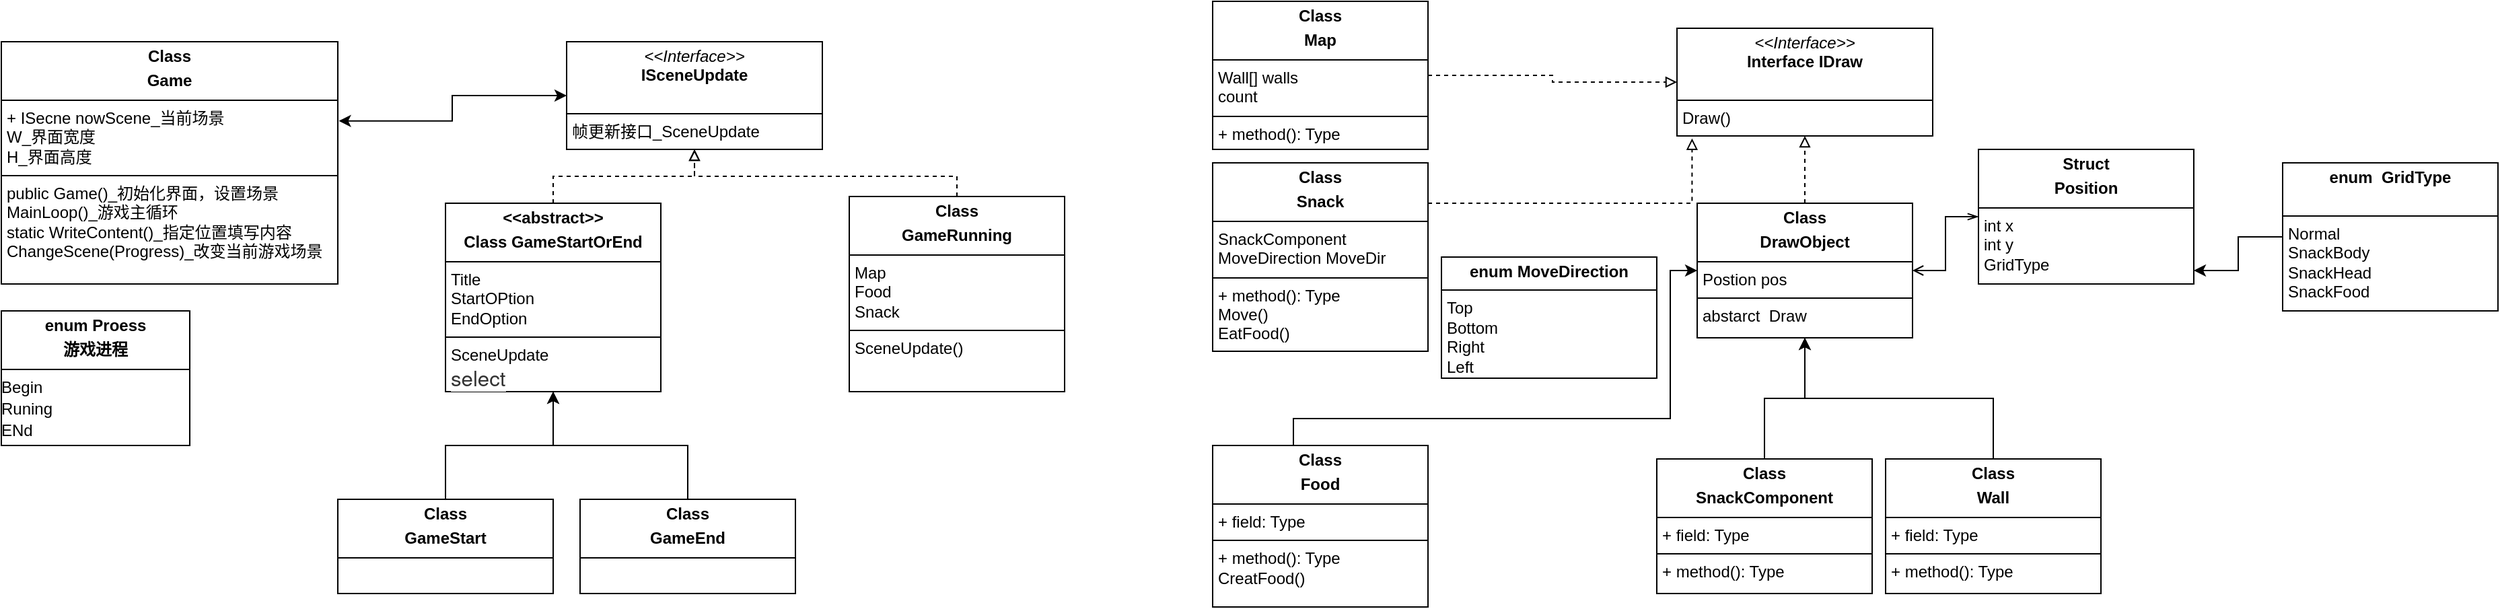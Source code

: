 <mxfile version="27.0.9">
  <diagram name="第 1 页" id="_rwSGjebYEz-xxD0vIEn">
    <mxGraphModel dx="2020" dy="721" grid="1" gridSize="10" guides="1" tooltips="1" connect="1" arrows="1" fold="1" page="1" pageScale="1" pageWidth="827" pageHeight="1169" math="0" shadow="0">
      <root>
        <mxCell id="0" />
        <mxCell id="1" parent="0" />
        <mxCell id="PbL2932KhxchCqxidWCa-16" value="" style="edgeStyle=orthogonalEdgeStyle;rounded=0;orthogonalLoop=1;jettySize=auto;html=1;entryX=1.003;entryY=0.327;entryDx=0;entryDy=0;entryPerimeter=0;startArrow=classic;startFill=1;" parent="1" source="PbL2932KhxchCqxidWCa-1" target="PbL2932KhxchCqxidWCa-3" edge="1">
          <mxGeometry relative="1" as="geometry">
            <mxPoint x="-460" y="130" as="targetPoint" />
          </mxGeometry>
        </mxCell>
        <mxCell id="PbL2932KhxchCqxidWCa-1" value="&lt;p style=&quot;margin:0px;margin-top:4px;text-align:center;&quot;&gt;&lt;i&gt;&amp;lt;&amp;lt;Interface&amp;gt;&amp;gt;&lt;/i&gt;&lt;br&gt;&lt;b&gt;ISceneUpdate&lt;/b&gt;&lt;/p&gt;&lt;p style=&quot;margin:0px;margin-left:4px;&quot;&gt;&lt;br&gt;&lt;/p&gt;&lt;hr size=&quot;1&quot; style=&quot;border-style:solid;&quot;&gt;&lt;p style=&quot;margin:0px;margin-left:4px;&quot;&gt;帧更新接口_SceneUpdate&lt;/p&gt;" style="verticalAlign=top;align=left;overflow=fill;html=1;whiteSpace=wrap;" parent="1" vertex="1">
          <mxGeometry x="-390" y="60" width="190" height="80" as="geometry" />
        </mxCell>
        <mxCell id="PbL2932KhxchCqxidWCa-4" value="" style="edgeStyle=orthogonalEdgeStyle;rounded=0;orthogonalLoop=1;jettySize=auto;html=1;dashed=1;endArrow=block;endFill=0;" parent="1" source="PbL2932KhxchCqxidWCa-2" target="PbL2932KhxchCqxidWCa-1" edge="1">
          <mxGeometry relative="1" as="geometry" />
        </mxCell>
        <mxCell id="PbL2932KhxchCqxidWCa-2" value="&lt;p style=&quot;margin:0px;margin-top:4px;text-align:center;&quot;&gt;&lt;b&gt;&amp;lt;&amp;lt;abstract&amp;gt;&amp;gt;&lt;/b&gt;&lt;/p&gt;&lt;p style=&quot;margin:0px;margin-top:4px;text-align:center;&quot;&gt;&lt;b&gt;Class GameStartOrEnd&lt;/b&gt;&lt;/p&gt;&lt;hr size=&quot;1&quot; style=&quot;border-style:solid;&quot;&gt;&lt;p style=&quot;margin:0px;margin-left:4px;&quot;&gt;Title&lt;/p&gt;&lt;p style=&quot;margin:0px;margin-left:4px;&quot;&gt;StartOPtion&lt;/p&gt;&lt;p style=&quot;margin:0px;margin-left:4px;&quot;&gt;EndOption&lt;/p&gt;&lt;hr size=&quot;1&quot; style=&quot;border-style:solid;&quot;&gt;&lt;p style=&quot;margin:0px;margin-left:4px;&quot;&gt;SceneUpdate&lt;/p&gt;&lt;p style=&quot;margin:0px;margin-left:4px;&quot;&gt;&lt;span style=&quot;color: rgb(51, 51, 51); font-family: &amp;quot;Helvetica Neue&amp;quot;, Helvetica, Arial, &amp;quot;Hiragino Sans GB&amp;quot;, &amp;quot;Hiragino Sans GB W3&amp;quot;, &amp;quot;Microsoft YaHei UI&amp;quot;, &amp;quot;Microsoft YaHei&amp;quot;, sans-serif; font-size: 15.6px; background-color: rgb(255, 255, 255);&quot;&gt;select&lt;/span&gt;&lt;/p&gt;" style="verticalAlign=top;align=left;overflow=fill;html=1;whiteSpace=wrap;" parent="1" vertex="1">
          <mxGeometry x="-480" y="180" width="160" height="140" as="geometry" />
        </mxCell>
        <mxCell id="PbL2932KhxchCqxidWCa-3" value="&lt;p style=&quot;margin:0px;margin-top:4px;text-align:center;&quot;&gt;&lt;b&gt;Class&lt;/b&gt;&lt;/p&gt;&lt;p style=&quot;margin:0px;margin-top:4px;text-align:center;&quot;&gt;&lt;b&gt;Game&lt;/b&gt;&lt;/p&gt;&lt;hr size=&quot;1&quot; style=&quot;border-style:solid;&quot;&gt;&lt;p style=&quot;margin:0px;margin-left:4px;&quot;&gt;+ ISecne nowScene_当前场景&lt;/p&gt;&lt;p style=&quot;margin:0px;margin-left:4px;&quot;&gt;W_界面宽度&lt;/p&gt;&lt;p style=&quot;margin:0px;margin-left:4px;&quot;&gt;H_界面高度&lt;/p&gt;&lt;hr size=&quot;1&quot; style=&quot;border-style:solid;&quot;&gt;&lt;p style=&quot;margin:0px;margin-left:4px;&quot;&gt;public Game()_初始化界面，设置场景&lt;/p&gt;&lt;p style=&quot;margin:0px;margin-left:4px;&quot;&gt;MainLoop()_游戏主循环&lt;/p&gt;&lt;p style=&quot;margin:0px;margin-left:4px;&quot;&gt;static WriteContent()_指定位置填写内容&lt;/p&gt;&lt;p style=&quot;margin:0px;margin-left:4px;&quot;&gt;ChangeScene(Progress)_改变当前游戏场景&lt;/p&gt;" style="verticalAlign=top;align=left;overflow=fill;html=1;whiteSpace=wrap;" parent="1" vertex="1">
          <mxGeometry x="-810" y="60" width="250" height="180" as="geometry" />
        </mxCell>
        <mxCell id="PbL2932KhxchCqxidWCa-8" value="" style="edgeStyle=orthogonalEdgeStyle;rounded=0;orthogonalLoop=1;jettySize=auto;html=1;" parent="1" source="PbL2932KhxchCqxidWCa-5" target="PbL2932KhxchCqxidWCa-2" edge="1">
          <mxGeometry relative="1" as="geometry" />
        </mxCell>
        <mxCell id="PbL2932KhxchCqxidWCa-5" value="&lt;p style=&quot;margin:0px;margin-top:4px;text-align:center;&quot;&gt;&lt;b&gt;Class&lt;/b&gt;&lt;/p&gt;&lt;p style=&quot;margin:0px;margin-top:4px;text-align:center;&quot;&gt;&lt;b&gt;GameStart&lt;/b&gt;&lt;/p&gt;&lt;hr size=&quot;1&quot; style=&quot;border-style:solid;&quot;&gt;&lt;p style=&quot;margin:0px;margin-left:4px;&quot;&gt;&lt;/p&gt;&lt;p style=&quot;margin:0px;margin-left:4px;&quot;&gt;&lt;br&gt;&lt;/p&gt;" style="verticalAlign=top;align=left;overflow=fill;html=1;whiteSpace=wrap;" parent="1" vertex="1">
          <mxGeometry x="-560" y="400" width="160" height="70" as="geometry" />
        </mxCell>
        <mxCell id="PbL2932KhxchCqxidWCa-9" value="" style="edgeStyle=orthogonalEdgeStyle;rounded=0;orthogonalLoop=1;jettySize=auto;html=1;" parent="1" source="PbL2932KhxchCqxidWCa-7" target="PbL2932KhxchCqxidWCa-2" edge="1">
          <mxGeometry relative="1" as="geometry" />
        </mxCell>
        <mxCell id="PbL2932KhxchCqxidWCa-7" value="&lt;p style=&quot;margin:0px;margin-top:4px;text-align:center;&quot;&gt;&lt;b&gt;Class&lt;/b&gt;&lt;/p&gt;&lt;p style=&quot;margin:0px;margin-top:4px;text-align:center;&quot;&gt;&lt;b&gt;GameEnd&lt;/b&gt;&lt;/p&gt;&lt;hr size=&quot;1&quot; style=&quot;border-style:solid;&quot;&gt;&lt;p style=&quot;margin:0px;margin-left:4px;&quot;&gt;&lt;/p&gt;&lt;p style=&quot;margin:0px;margin-left:4px;&quot;&gt;&lt;br&gt;&lt;/p&gt;" style="verticalAlign=top;align=left;overflow=fill;html=1;whiteSpace=wrap;" parent="1" vertex="1">
          <mxGeometry x="-380" y="400" width="160" height="70" as="geometry" />
        </mxCell>
        <mxCell id="PbL2932KhxchCqxidWCa-11" value="" style="edgeStyle=orthogonalEdgeStyle;rounded=0;orthogonalLoop=1;jettySize=auto;html=1;dashed=1;endArrow=block;endFill=0;" parent="1" source="PbL2932KhxchCqxidWCa-10" target="PbL2932KhxchCqxidWCa-1" edge="1">
          <mxGeometry relative="1" as="geometry">
            <Array as="points">
              <mxPoint x="-100" y="160" />
              <mxPoint x="-295" y="160" />
            </Array>
          </mxGeometry>
        </mxCell>
        <mxCell id="PbL2932KhxchCqxidWCa-10" value="&lt;p style=&quot;margin:0px;margin-top:4px;text-align:center;&quot;&gt;&lt;b&gt;Class&lt;/b&gt;&lt;/p&gt;&lt;p style=&quot;margin:0px;margin-top:4px;text-align:center;&quot;&gt;&lt;b&gt;GameRunning&lt;/b&gt;&lt;/p&gt;&lt;hr size=&quot;1&quot; style=&quot;border-style:solid;&quot;&gt;&lt;p style=&quot;margin:0px;margin-left:4px;&quot;&gt;Map&lt;/p&gt;&lt;p style=&quot;margin:0px;margin-left:4px;&quot;&gt;Food&lt;/p&gt;&lt;p style=&quot;margin:0px;margin-left:4px;&quot;&gt;Snack&lt;/p&gt;&lt;hr size=&quot;1&quot; style=&quot;border-style:solid;&quot;&gt;&lt;p style=&quot;margin:0px;margin-left:4px;&quot;&gt;SceneUpdate()&lt;/p&gt;" style="verticalAlign=top;align=left;overflow=fill;html=1;whiteSpace=wrap;" parent="1" vertex="1">
          <mxGeometry x="-180" y="175" width="160" height="145" as="geometry" />
        </mxCell>
        <mxCell id="PbL2932KhxchCqxidWCa-17" value="&lt;p style=&quot;margin:0px;margin-top:4px;text-align:center;&quot;&gt;&lt;b&gt;enum Proess&lt;/b&gt;&lt;/p&gt;&lt;p style=&quot;margin:0px;margin-top:4px;text-align:center;&quot;&gt;&lt;b&gt;游戏进程&lt;/b&gt;&lt;/p&gt;&lt;hr size=&quot;1&quot; style=&quot;border-style:solid;&quot;&gt;&lt;div style=&quot;height:2px;&quot;&gt;&lt;div style=&quot;height: 2px;&quot;&gt;Begin&lt;/div&gt;&lt;div style=&quot;height: 2px;&quot;&gt;&lt;br&gt;&lt;/div&gt;&lt;div style=&quot;height: 2px;&quot;&gt;&amp;nbsp; &amp;nbsp;&lt;/div&gt;&lt;div style=&quot;height: 2px;&quot;&gt;&lt;br&gt;&lt;/div&gt;&lt;div style=&quot;height: 2px;&quot;&gt;&lt;br&gt;&lt;/div&gt;&lt;div style=&quot;height: 2px;&quot;&gt;&lt;br&gt;&lt;/div&gt;&lt;div style=&quot;height: 2px;&quot;&gt;&lt;br&gt;&lt;/div&gt;&lt;div style=&quot;height: 2px;&quot;&gt;&lt;br&gt;&lt;/div&gt;&lt;div style=&quot;height: 2px;&quot;&gt;Runing&lt;/div&gt;&lt;div style=&quot;height: 2px;&quot;&gt;&lt;br&gt;&lt;/div&gt;&lt;div style=&quot;height: 2px;&quot;&gt;&lt;br&gt;&lt;/div&gt;&lt;div style=&quot;height: 2px;&quot;&gt;&lt;br&gt;&lt;/div&gt;&lt;div style=&quot;height: 2px;&quot;&gt;&lt;br&gt;&lt;/div&gt;&lt;div style=&quot;height: 2px;&quot;&gt;&lt;br&gt;&lt;/div&gt;&lt;div style=&quot;height: 2px;&quot;&gt;&lt;br&gt;&lt;/div&gt;&lt;div style=&quot;height: 2px;&quot;&gt;&lt;br&gt;&lt;/div&gt;&lt;div style=&quot;height: 2px;&quot;&gt;ENd&lt;/div&gt;&lt;/div&gt;" style="verticalAlign=top;align=left;overflow=fill;html=1;whiteSpace=wrap;" parent="1" vertex="1">
          <mxGeometry x="-810" y="260" width="140" height="100" as="geometry" />
        </mxCell>
        <mxCell id="vPRnGHIAp9TRiO_Sy8-A-1" value="&lt;p style=&quot;margin:0px;margin-top:4px;text-align:center;&quot;&gt;&lt;i&gt;&amp;lt;&amp;lt;Interface&amp;gt;&amp;gt;&lt;/i&gt;&lt;br&gt;&lt;b&gt;Interface IDraw&lt;/b&gt;&lt;/p&gt;&lt;p style=&quot;margin:0px;margin-left:4px;&quot;&gt;&lt;br&gt;&lt;/p&gt;&lt;hr size=&quot;1&quot; style=&quot;border-style:solid;&quot;&gt;&lt;p style=&quot;margin:0px;margin-left:4px;&quot;&gt;Draw()&lt;/p&gt;" style="verticalAlign=top;align=left;overflow=fill;html=1;whiteSpace=wrap;" parent="1" vertex="1">
          <mxGeometry x="435" y="50" width="190" height="80" as="geometry" />
        </mxCell>
        <mxCell id="vPRnGHIAp9TRiO_Sy8-A-11" value="" style="edgeStyle=orthogonalEdgeStyle;rounded=0;orthogonalLoop=1;jettySize=auto;html=1;dashed=1;endArrow=block;endFill=0;" parent="1" source="vPRnGHIAp9TRiO_Sy8-A-4" target="vPRnGHIAp9TRiO_Sy8-A-1" edge="1">
          <mxGeometry relative="1" as="geometry" />
        </mxCell>
        <mxCell id="vPRnGHIAp9TRiO_Sy8-A-4" value="&lt;p style=&quot;margin:0px;margin-top:4px;text-align:center;&quot;&gt;&lt;b&gt;Class&lt;/b&gt;&lt;/p&gt;&lt;p style=&quot;margin:0px;margin-top:4px;text-align:center;&quot;&gt;&lt;b&gt;DrawObject&lt;/b&gt;&lt;/p&gt;&lt;hr size=&quot;1&quot; style=&quot;border-style:solid;&quot;&gt;&lt;p style=&quot;margin:0px;margin-left:4px;&quot;&gt;Postion pos&lt;/p&gt;&lt;hr size=&quot;1&quot; style=&quot;border-style:solid;&quot;&gt;&lt;p style=&quot;margin:0px;margin-left:4px;&quot;&gt;abstarct&amp;nbsp; Draw&lt;/p&gt;" style="verticalAlign=top;align=left;overflow=fill;html=1;whiteSpace=wrap;" parent="1" vertex="1">
          <mxGeometry x="450" y="180" width="160" height="100" as="geometry" />
        </mxCell>
        <mxCell id="vPRnGHIAp9TRiO_Sy8-A-10" value="" style="edgeStyle=orthogonalEdgeStyle;rounded=0;orthogonalLoop=1;jettySize=auto;html=1;" parent="1" source="vPRnGHIAp9TRiO_Sy8-A-5" target="vPRnGHIAp9TRiO_Sy8-A-7" edge="1">
          <mxGeometry relative="1" as="geometry">
            <Array as="points">
              <mxPoint x="852" y="205" />
              <mxPoint x="852" y="230" />
            </Array>
          </mxGeometry>
        </mxCell>
        <mxCell id="vPRnGHIAp9TRiO_Sy8-A-5" value="&lt;p style=&quot;margin:0px;margin-top:4px;text-align:center;&quot;&gt;&lt;b&gt;enum&amp;nbsp; GridType&lt;/b&gt;&lt;/p&gt;&lt;p style=&quot;margin:0px;margin-left:4px;&quot;&gt;&lt;br&gt;&lt;/p&gt;&lt;hr size=&quot;1&quot; style=&quot;border-style:solid;&quot;&gt;&lt;p style=&quot;margin:0px;margin-left:4px;&quot;&gt;Normal&lt;/p&gt;&lt;p style=&quot;margin:0px;margin-left:4px;&quot;&gt;SnackBody&lt;/p&gt;&lt;p style=&quot;margin:0px;margin-left:4px;&quot;&gt;SnackHead&lt;/p&gt;&lt;p style=&quot;margin:0px;margin-left:4px;&quot;&gt;SnackFood&lt;/p&gt;" style="verticalAlign=top;align=left;overflow=fill;html=1;whiteSpace=wrap;" parent="1" vertex="1">
          <mxGeometry x="885" y="150" width="160" height="110" as="geometry" />
        </mxCell>
        <mxCell id="vPRnGHIAp9TRiO_Sy8-A-8" value="" style="edgeStyle=orthogonalEdgeStyle;rounded=0;orthogonalLoop=1;jettySize=auto;html=1;endArrow=open;endFill=0;startArrow=openThin;startFill=0;" parent="1" source="vPRnGHIAp9TRiO_Sy8-A-7" target="vPRnGHIAp9TRiO_Sy8-A-4" edge="1">
          <mxGeometry relative="1" as="geometry" />
        </mxCell>
        <mxCell id="vPRnGHIAp9TRiO_Sy8-A-7" value="&lt;p style=&quot;margin:0px;margin-top:4px;text-align:center;&quot;&gt;&lt;b&gt;Struct&lt;/b&gt;&lt;/p&gt;&lt;p style=&quot;margin:0px;margin-top:4px;text-align:center;&quot;&gt;&lt;b&gt;Position&lt;/b&gt;&lt;/p&gt;&lt;hr size=&quot;1&quot; style=&quot;border-style:solid;&quot;&gt;&lt;p style=&quot;margin:0px;margin-left:4px;&quot;&gt;int x&lt;/p&gt;&lt;p style=&quot;margin:0px;margin-left:4px;&quot;&gt;int y&lt;/p&gt;&lt;p style=&quot;margin:0px;margin-left:4px;&quot;&gt;GridType&lt;/p&gt;" style="verticalAlign=top;align=left;overflow=fill;html=1;whiteSpace=wrap;" parent="1" vertex="1">
          <mxGeometry x="659" y="140" width="160" height="100" as="geometry" />
        </mxCell>
        <mxCell id="46ZObVfGu4qAkeGkGjNQ-5" value="" style="edgeStyle=orthogonalEdgeStyle;rounded=0;orthogonalLoop=1;jettySize=auto;html=1;" edge="1" parent="1" source="vPRnGHIAp9TRiO_Sy8-A-15" target="vPRnGHIAp9TRiO_Sy8-A-4">
          <mxGeometry relative="1" as="geometry">
            <mxPoint x="565" y="310" as="targetPoint" />
            <Array as="points">
              <mxPoint x="150" y="340" />
              <mxPoint x="430" y="340" />
              <mxPoint x="430" y="230" />
            </Array>
          </mxGeometry>
        </mxCell>
        <mxCell id="vPRnGHIAp9TRiO_Sy8-A-15" value="&lt;p style=&quot;margin:0px;margin-top:4px;text-align:center;&quot;&gt;&lt;b&gt;Class&lt;/b&gt;&lt;/p&gt;&lt;p style=&quot;margin:0px;margin-top:4px;text-align:center;&quot;&gt;&lt;b&gt;Food&lt;/b&gt;&lt;/p&gt;&lt;hr size=&quot;1&quot; style=&quot;border-style:solid;&quot;&gt;&lt;p style=&quot;margin:0px;margin-left:4px;&quot;&gt;+ field: Type&lt;/p&gt;&lt;hr size=&quot;1&quot; style=&quot;border-style:solid;&quot;&gt;&lt;p style=&quot;margin:0px;margin-left:4px;&quot;&gt;+ method(): Type&lt;/p&gt;&lt;p style=&quot;margin:0px;margin-left:4px;&quot;&gt;CreatFood()&lt;/p&gt;" style="verticalAlign=top;align=left;overflow=fill;html=1;whiteSpace=wrap;" parent="1" vertex="1">
          <mxGeometry x="90" y="360" width="160" height="120" as="geometry" />
        </mxCell>
        <mxCell id="46ZObVfGu4qAkeGkGjNQ-1" value="" style="edgeStyle=orthogonalEdgeStyle;rounded=0;orthogonalLoop=1;jettySize=auto;html=1;" edge="1" parent="1" source="vPRnGHIAp9TRiO_Sy8-A-16" target="vPRnGHIAp9TRiO_Sy8-A-4">
          <mxGeometry relative="1" as="geometry" />
        </mxCell>
        <mxCell id="vPRnGHIAp9TRiO_Sy8-A-17" value="&lt;p style=&quot;margin:0px;margin-top:4px;text-align:center;&quot;&gt;&lt;b&gt;Class&lt;/b&gt;&lt;/p&gt;&lt;p style=&quot;margin:0px;margin-top:4px;text-align:center;&quot;&gt;&lt;b&gt;Wall&lt;/b&gt;&lt;/p&gt;&lt;hr size=&quot;1&quot; style=&quot;border-style:solid;&quot;&gt;&lt;p style=&quot;margin:0px;margin-left:4px;&quot;&gt;+ field: Type&lt;/p&gt;&lt;hr size=&quot;1&quot; style=&quot;border-style:solid;&quot;&gt;&lt;p style=&quot;margin:0px;margin-left:4px;&quot;&gt;+ method(): Type&lt;/p&gt;" style="verticalAlign=top;align=left;overflow=fill;html=1;whiteSpace=wrap;" parent="1" vertex="1">
          <mxGeometry x="590" y="370" width="160" height="100" as="geometry" />
        </mxCell>
        <mxCell id="46ZObVfGu4qAkeGkGjNQ-2" value="" style="edgeStyle=orthogonalEdgeStyle;rounded=0;orthogonalLoop=1;jettySize=auto;html=1;entryX=0.5;entryY=1;entryDx=0;entryDy=0;" edge="1" parent="1" source="vPRnGHIAp9TRiO_Sy8-A-17" target="vPRnGHIAp9TRiO_Sy8-A-4">
          <mxGeometry relative="1" as="geometry">
            <mxPoint x="615" y="415" as="sourcePoint" />
            <mxPoint x="530" y="280" as="targetPoint" />
          </mxGeometry>
        </mxCell>
        <mxCell id="vPRnGHIAp9TRiO_Sy8-A-16" value="&lt;p style=&quot;margin:0px;margin-top:4px;text-align:center;&quot;&gt;&lt;b&gt;Class&lt;/b&gt;&lt;/p&gt;&lt;p style=&quot;margin:0px;margin-top:4px;text-align:center;&quot;&gt;&lt;b&gt;SnackComponent&lt;/b&gt;&lt;/p&gt;&lt;hr size=&quot;1&quot; style=&quot;border-style:solid;&quot;&gt;&lt;p style=&quot;margin:0px;margin-left:4px;&quot;&gt;+ field: Type&lt;/p&gt;&lt;hr size=&quot;1&quot; style=&quot;border-style:solid;&quot;&gt;&lt;p style=&quot;margin:0px;margin-left:4px;&quot;&gt;+ method(): Type&lt;/p&gt;" style="verticalAlign=top;align=left;overflow=fill;html=1;whiteSpace=wrap;" parent="1" vertex="1">
          <mxGeometry x="420" y="370" width="160" height="100" as="geometry" />
        </mxCell>
        <mxCell id="46ZObVfGu4qAkeGkGjNQ-12" value="" style="edgeStyle=orthogonalEdgeStyle;rounded=0;orthogonalLoop=1;jettySize=auto;html=1;entryX=0.059;entryY=1.023;entryDx=0;entryDy=0;entryPerimeter=0;dashed=1;endArrow=block;endFill=0;" edge="1" parent="1" source="46ZObVfGu4qAkeGkGjNQ-10" target="vPRnGHIAp9TRiO_Sy8-A-1">
          <mxGeometry relative="1" as="geometry">
            <mxPoint x="170" y="80" as="targetPoint" />
            <Array as="points">
              <mxPoint x="446" y="180" />
            </Array>
          </mxGeometry>
        </mxCell>
        <mxCell id="46ZObVfGu4qAkeGkGjNQ-10" value="&lt;p style=&quot;margin:0px;margin-top:4px;text-align:center;&quot;&gt;&lt;b&gt;Class&lt;/b&gt;&lt;/p&gt;&lt;p style=&quot;margin:0px;margin-top:4px;text-align:center;&quot;&gt;&lt;b&gt;Snack&lt;/b&gt;&lt;/p&gt;&lt;hr size=&quot;1&quot; style=&quot;border-style:solid;&quot;&gt;&lt;p style=&quot;margin:0px;margin-left:4px;&quot;&gt;SnackComponent&lt;/p&gt;&lt;p style=&quot;margin:0px;margin-left:4px;&quot;&gt;MoveDirection MoveDir&lt;/p&gt;&lt;hr size=&quot;1&quot; style=&quot;border-style:solid;&quot;&gt;&lt;p style=&quot;margin:0px;margin-left:4px;&quot;&gt;+ method(): Type&lt;/p&gt;&lt;p style=&quot;margin:0px;margin-left:4px;&quot;&gt;Move()&lt;/p&gt;&lt;p style=&quot;margin:0px;margin-left:4px;&quot;&gt;EatFood()&lt;/p&gt;" style="verticalAlign=top;align=left;overflow=fill;html=1;whiteSpace=wrap;" vertex="1" parent="1">
          <mxGeometry x="90" y="150" width="160" height="140" as="geometry" />
        </mxCell>
        <mxCell id="46ZObVfGu4qAkeGkGjNQ-15" value="" style="edgeStyle=orthogonalEdgeStyle;rounded=0;orthogonalLoop=1;jettySize=auto;html=1;dashed=1;endArrow=block;endFill=0;" edge="1" parent="1" source="46ZObVfGu4qAkeGkGjNQ-13" target="vPRnGHIAp9TRiO_Sy8-A-1">
          <mxGeometry relative="1" as="geometry" />
        </mxCell>
        <mxCell id="46ZObVfGu4qAkeGkGjNQ-13" value="&lt;p style=&quot;margin:0px;margin-top:4px;text-align:center;&quot;&gt;&lt;b&gt;Class&lt;/b&gt;&lt;/p&gt;&lt;p style=&quot;margin:0px;margin-top:4px;text-align:center;&quot;&gt;&lt;b&gt;Map&lt;/b&gt;&lt;/p&gt;&lt;hr size=&quot;1&quot; style=&quot;border-style:solid;&quot;&gt;&lt;p style=&quot;margin:0px;margin-left:4px;&quot;&gt;Wall[] walls&lt;/p&gt;&lt;p style=&quot;margin:0px;margin-left:4px;&quot;&gt;count&lt;/p&gt;&lt;hr size=&quot;1&quot; style=&quot;border-style:solid;&quot;&gt;&lt;p style=&quot;margin:0px;margin-left:4px;&quot;&gt;+ method(): Type&lt;/p&gt;" style="verticalAlign=top;align=left;overflow=fill;html=1;whiteSpace=wrap;" vertex="1" parent="1">
          <mxGeometry x="90" y="30" width="160" height="110" as="geometry" />
        </mxCell>
        <mxCell id="46ZObVfGu4qAkeGkGjNQ-16" value="&lt;p style=&quot;margin:0px;margin-top:4px;text-align:center;&quot;&gt;&lt;b&gt;enum MoveDirection&lt;/b&gt;&lt;/p&gt;&lt;hr size=&quot;1&quot; style=&quot;border-style:solid;&quot;&gt;&lt;p style=&quot;margin:0px;margin-left:4px;&quot;&gt;Top&lt;/p&gt;&lt;p style=&quot;margin:0px;margin-left:4px;&quot;&gt;Bottom&lt;/p&gt;&lt;p style=&quot;margin:0px;margin-left:4px;&quot;&gt;Right&lt;/p&gt;&lt;p style=&quot;margin:0px;margin-left:4px;&quot;&gt;Left&lt;/p&gt;" style="verticalAlign=top;align=left;overflow=fill;html=1;whiteSpace=wrap;" vertex="1" parent="1">
          <mxGeometry x="260" y="220" width="160" height="90" as="geometry" />
        </mxCell>
      </root>
    </mxGraphModel>
  </diagram>
</mxfile>
